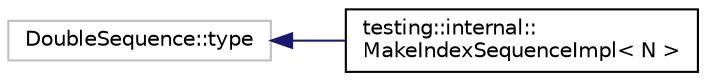 digraph "Graphical Class Hierarchy"
{
 // LATEX_PDF_SIZE
  edge [fontname="Helvetica",fontsize="10",labelfontname="Helvetica",labelfontsize="10"];
  node [fontname="Helvetica",fontsize="10",shape=record];
  rankdir="LR";
  Node307 [label="DoubleSequence::type",height=0.2,width=0.4,color="grey75", fillcolor="white", style="filled",tooltip=" "];
  Node307 -> Node0 [dir="back",color="midnightblue",fontsize="10",style="solid",fontname="Helvetica"];
  Node0 [label="testing::internal::\lMakeIndexSequenceImpl\< N \>",height=0.2,width=0.4,color="black", fillcolor="white", style="filled",URL="$structtesting_1_1internal_1_1MakeIndexSequenceImpl.html",tooltip=" "];
}
